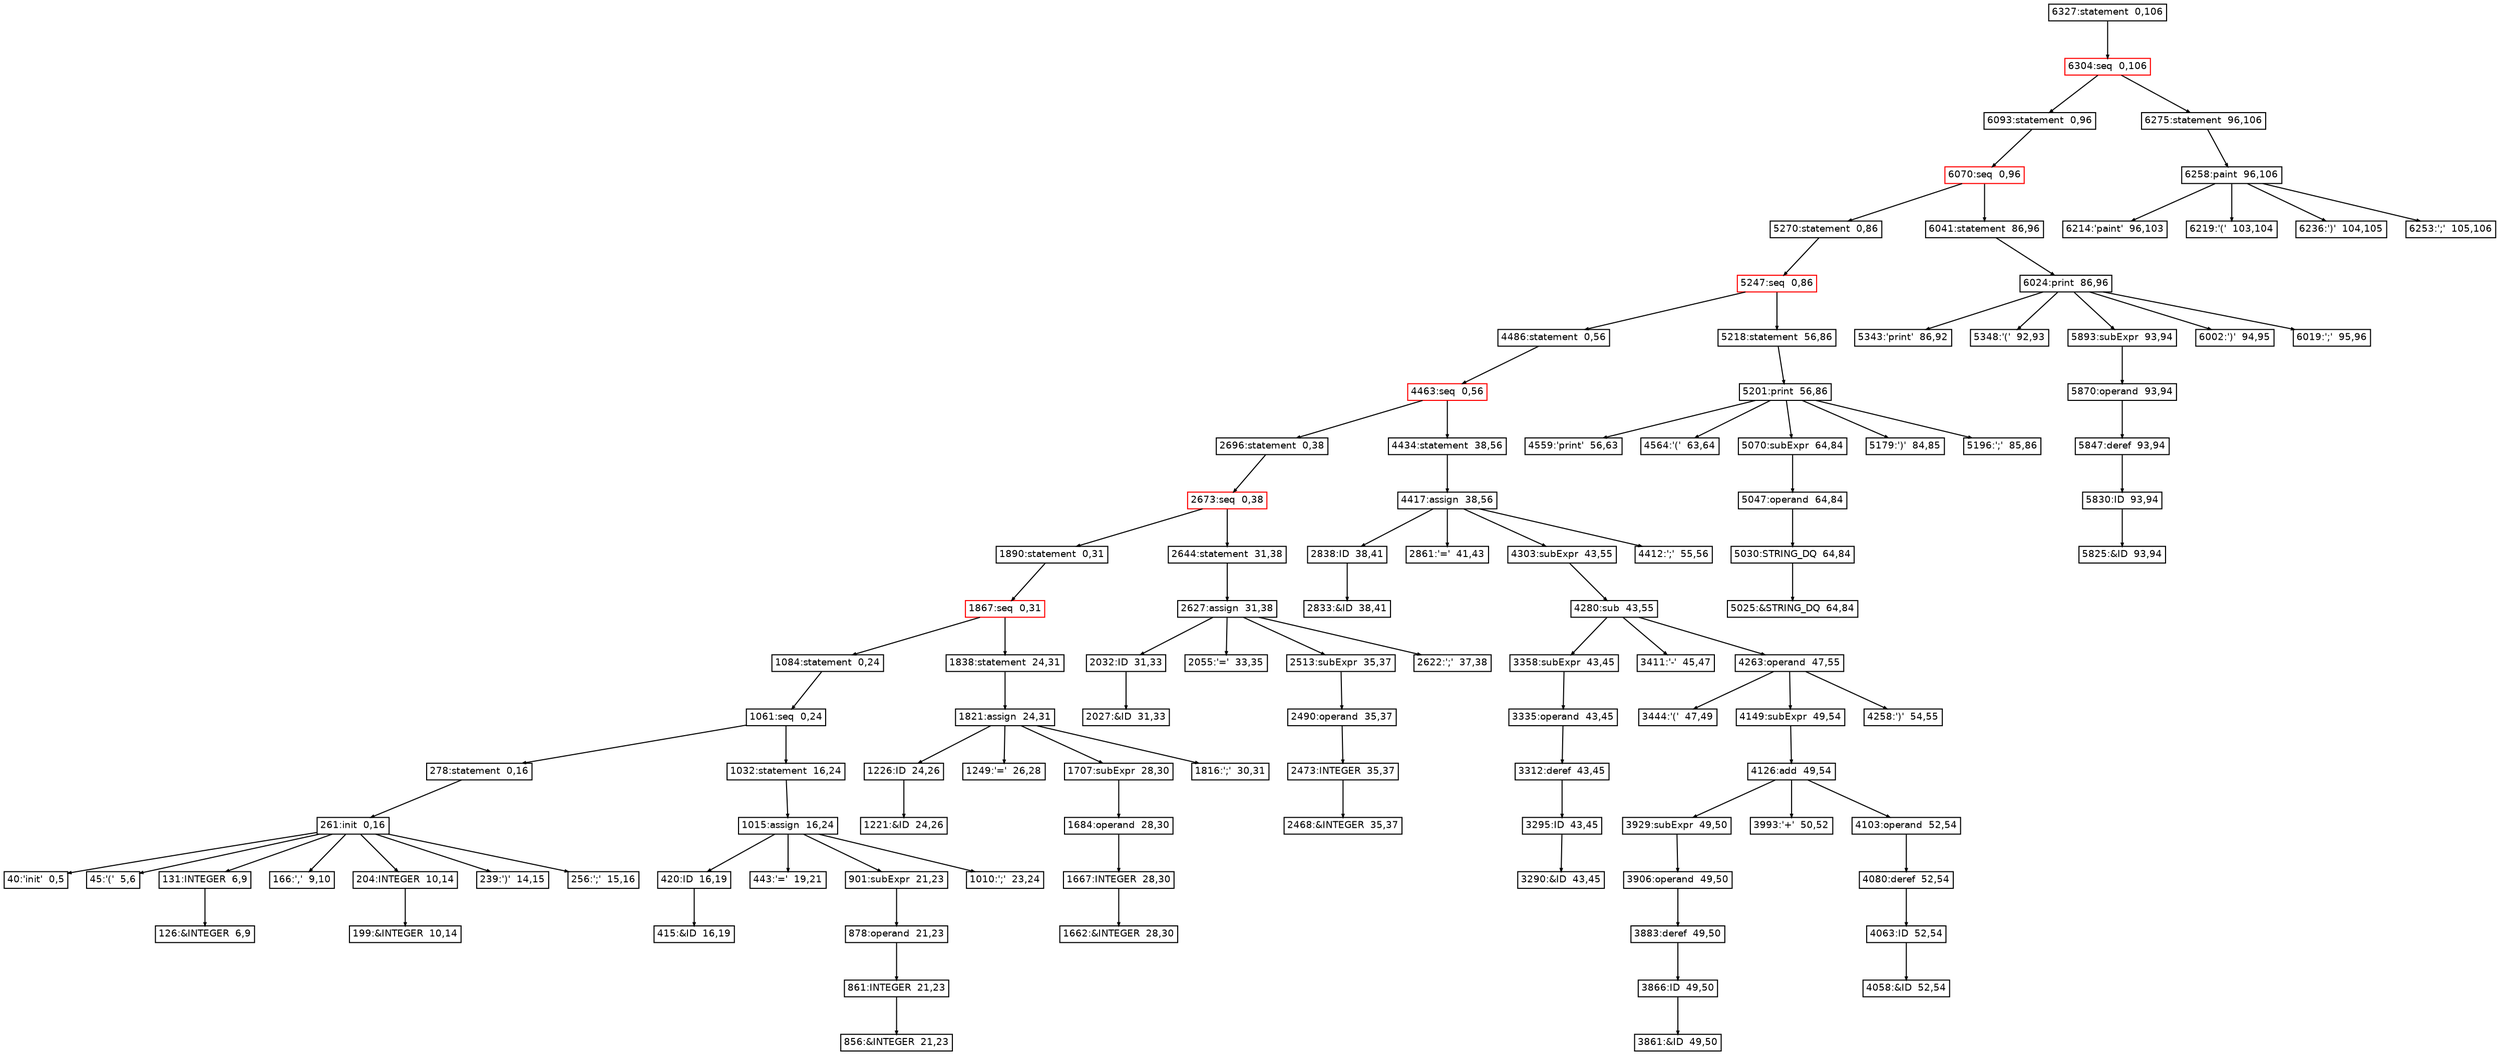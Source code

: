 digraph "Graph from GLL parser"{
graph[ordering=out]
node[fontname=Helvetica fontsize=9 shape=box height=0 width=0 margin=0.04]
edge[arrowsize=0.3]
"6327:statement  0,106"[]
"6327:statement  0,106"->"6304:seq  0,106" []
"6304:seq  0,106"[ color=red]
"6304:seq  0,106"->"6093:statement  0,96" []
"6093:statement  0,96"[]
"6093:statement  0,96"->"6070:seq  0,96" []
"6070:seq  0,96"[ color=red]
"6070:seq  0,96"->"5270:statement  0,86" []
"5270:statement  0,86"[]
"5270:statement  0,86"->"5247:seq  0,86" []
"5247:seq  0,86"[ color=red]
"5247:seq  0,86"->"4486:statement  0,56" []
"4486:statement  0,56"[]
"4486:statement  0,56"->"4463:seq  0,56" []
"4463:seq  0,56"[ color=red]
"4463:seq  0,56"->"2696:statement  0,38" []
"2696:statement  0,38"[]
"2696:statement  0,38"->"2673:seq  0,38" []
"2673:seq  0,38"[ color=red]
"2673:seq  0,38"->"1890:statement  0,31" []
"1890:statement  0,31"[]
"1890:statement  0,31"->"1867:seq  0,31" []
"1867:seq  0,31"[ color=red]
"1867:seq  0,31"->"1084:statement  0,24" []
"1084:statement  0,24"[]
"1084:statement  0,24"->"1061:seq  0,24" []
"1061:seq  0,24"[]
"1061:seq  0,24"->"278:statement  0,16" []
"278:statement  0,16"[]
"278:statement  0,16"->"261:init  0,16" []
"261:init  0,16"[]
"261:init  0,16"->"40:'init'  0,5" []
"40:'init'  0,5"[]
"261:init  0,16"->"45:'('  5,6" []
"45:'('  5,6"[]
"261:init  0,16"->"131:INTEGER  6,9" []
"131:INTEGER  6,9"[]
"131:INTEGER  6,9"->"126:&INTEGER  6,9" []
"126:&INTEGER  6,9"[]
"261:init  0,16"->"166:','  9,10" []
"166:','  9,10"[]
"261:init  0,16"->"204:INTEGER  10,14" []
"204:INTEGER  10,14"[]
"204:INTEGER  10,14"->"199:&INTEGER  10,14" []
"199:&INTEGER  10,14"[]
"261:init  0,16"->"239:')'  14,15" []
"239:')'  14,15"[]
"261:init  0,16"->"256:';'  15,16" []
"256:';'  15,16"[]
"1061:seq  0,24"->"1032:statement  16,24" []
"1032:statement  16,24"[]
"1032:statement  16,24"->"1015:assign  16,24" []
"1015:assign  16,24"[]
"1015:assign  16,24"->"420:ID  16,19" []
"420:ID  16,19"[]
"420:ID  16,19"->"415:&ID  16,19" []
"415:&ID  16,19"[]
"1015:assign  16,24"->"443:'='  19,21" []
"443:'='  19,21"[]
"1015:assign  16,24"->"901:subExpr  21,23" []
"901:subExpr  21,23"[]
"901:subExpr  21,23"->"878:operand  21,23" []
"878:operand  21,23"[]
"878:operand  21,23"->"861:INTEGER  21,23" []
"861:INTEGER  21,23"[]
"861:INTEGER  21,23"->"856:&INTEGER  21,23" []
"856:&INTEGER  21,23"[]
"1015:assign  16,24"->"1010:';'  23,24" []
"1010:';'  23,24"[]
"1867:seq  0,31"->"1838:statement  24,31" []
"1838:statement  24,31"[]
"1838:statement  24,31"->"1821:assign  24,31" []
"1821:assign  24,31"[]
"1821:assign  24,31"->"1226:ID  24,26" []
"1226:ID  24,26"[]
"1226:ID  24,26"->"1221:&ID  24,26" []
"1221:&ID  24,26"[]
"1821:assign  24,31"->"1249:'='  26,28" []
"1249:'='  26,28"[]
"1821:assign  24,31"->"1707:subExpr  28,30" []
"1707:subExpr  28,30"[]
"1707:subExpr  28,30"->"1684:operand  28,30" []
"1684:operand  28,30"[]
"1684:operand  28,30"->"1667:INTEGER  28,30" []
"1667:INTEGER  28,30"[]
"1667:INTEGER  28,30"->"1662:&INTEGER  28,30" []
"1662:&INTEGER  28,30"[]
"1821:assign  24,31"->"1816:';'  30,31" []
"1816:';'  30,31"[]
"2673:seq  0,38"->"2644:statement  31,38" []
"2644:statement  31,38"[]
"2644:statement  31,38"->"2627:assign  31,38" []
"2627:assign  31,38"[]
"2627:assign  31,38"->"2032:ID  31,33" []
"2032:ID  31,33"[]
"2032:ID  31,33"->"2027:&ID  31,33" []
"2027:&ID  31,33"[]
"2627:assign  31,38"->"2055:'='  33,35" []
"2055:'='  33,35"[]
"2627:assign  31,38"->"2513:subExpr  35,37" []
"2513:subExpr  35,37"[]
"2513:subExpr  35,37"->"2490:operand  35,37" []
"2490:operand  35,37"[]
"2490:operand  35,37"->"2473:INTEGER  35,37" []
"2473:INTEGER  35,37"[]
"2473:INTEGER  35,37"->"2468:&INTEGER  35,37" []
"2468:&INTEGER  35,37"[]
"2627:assign  31,38"->"2622:';'  37,38" []
"2622:';'  37,38"[]
"4463:seq  0,56"->"4434:statement  38,56" []
"4434:statement  38,56"[]
"4434:statement  38,56"->"4417:assign  38,56" []
"4417:assign  38,56"[]
"4417:assign  38,56"->"2838:ID  38,41" []
"2838:ID  38,41"[]
"2838:ID  38,41"->"2833:&ID  38,41" []
"2833:&ID  38,41"[]
"4417:assign  38,56"->"2861:'='  41,43" []
"2861:'='  41,43"[]
"4417:assign  38,56"->"4303:subExpr  43,55" []
"4303:subExpr  43,55"[]
"4303:subExpr  43,55"->"4280:sub  43,55" []
"4280:sub  43,55"[]
"4280:sub  43,55"->"3358:subExpr  43,45" []
"3358:subExpr  43,45"[]
"3358:subExpr  43,45"->"3335:operand  43,45" []
"3335:operand  43,45"[]
"3335:operand  43,45"->"3312:deref  43,45" []
"3312:deref  43,45"[]
"3312:deref  43,45"->"3295:ID  43,45" []
"3295:ID  43,45"[]
"3295:ID  43,45"->"3290:&ID  43,45" []
"3290:&ID  43,45"[]
"4280:sub  43,55"->"3411:'-'  45,47" []
"3411:'-'  45,47"[]
"4280:sub  43,55"->"4263:operand  47,55" []
"4263:operand  47,55"[]
"4263:operand  47,55"->"3444:'('  47,49" []
"3444:'('  47,49"[]
"4263:operand  47,55"->"4149:subExpr  49,54" []
"4149:subExpr  49,54"[]
"4149:subExpr  49,54"->"4126:add  49,54" []
"4126:add  49,54"[]
"4126:add  49,54"->"3929:subExpr  49,50" []
"3929:subExpr  49,50"[]
"3929:subExpr  49,50"->"3906:operand  49,50" []
"3906:operand  49,50"[]
"3906:operand  49,50"->"3883:deref  49,50" []
"3883:deref  49,50"[]
"3883:deref  49,50"->"3866:ID  49,50" []
"3866:ID  49,50"[]
"3866:ID  49,50"->"3861:&ID  49,50" []
"3861:&ID  49,50"[]
"4126:add  49,54"->"3993:'+'  50,52" []
"3993:'+'  50,52"[]
"4126:add  49,54"->"4103:operand  52,54" []
"4103:operand  52,54"[]
"4103:operand  52,54"->"4080:deref  52,54" []
"4080:deref  52,54"[]
"4080:deref  52,54"->"4063:ID  52,54" []
"4063:ID  52,54"[]
"4063:ID  52,54"->"4058:&ID  52,54" []
"4058:&ID  52,54"[]
"4263:operand  47,55"->"4258:')'  54,55" []
"4258:')'  54,55"[]
"4417:assign  38,56"->"4412:';'  55,56" []
"4412:';'  55,56"[]
"5247:seq  0,86"->"5218:statement  56,86" []
"5218:statement  56,86"[]
"5218:statement  56,86"->"5201:print  56,86" []
"5201:print  56,86"[]
"5201:print  56,86"->"4559:'print'  56,63" []
"4559:'print'  56,63"[]
"5201:print  56,86"->"4564:'('  63,64" []
"4564:'('  63,64"[]
"5201:print  56,86"->"5070:subExpr  64,84" []
"5070:subExpr  64,84"[]
"5070:subExpr  64,84"->"5047:operand  64,84" []
"5047:operand  64,84"[]
"5047:operand  64,84"->"5030:STRING_DQ  64,84" []
"5030:STRING_DQ  64,84"[]
"5030:STRING_DQ  64,84"->"5025:&STRING_DQ  64,84" []
"5025:&STRING_DQ  64,84"[]
"5201:print  56,86"->"5179:')'  84,85" []
"5179:')'  84,85"[]
"5201:print  56,86"->"5196:';'  85,86" []
"5196:';'  85,86"[]
"6070:seq  0,96"->"6041:statement  86,96" []
"6041:statement  86,96"[]
"6041:statement  86,96"->"6024:print  86,96" []
"6024:print  86,96"[]
"6024:print  86,96"->"5343:'print'  86,92" []
"5343:'print'  86,92"[]
"6024:print  86,96"->"5348:'('  92,93" []
"5348:'('  92,93"[]
"6024:print  86,96"->"5893:subExpr  93,94" []
"5893:subExpr  93,94"[]
"5893:subExpr  93,94"->"5870:operand  93,94" []
"5870:operand  93,94"[]
"5870:operand  93,94"->"5847:deref  93,94" []
"5847:deref  93,94"[]
"5847:deref  93,94"->"5830:ID  93,94" []
"5830:ID  93,94"[]
"5830:ID  93,94"->"5825:&ID  93,94" []
"5825:&ID  93,94"[]
"6024:print  86,96"->"6002:')'  94,95" []
"6002:')'  94,95"[]
"6024:print  86,96"->"6019:';'  95,96" []
"6019:';'  95,96"[]
"6304:seq  0,106"->"6275:statement  96,106" []
"6275:statement  96,106"[]
"6275:statement  96,106"->"6258:paint  96,106" []
"6258:paint  96,106"[]
"6258:paint  96,106"->"6214:'paint'  96,103" []
"6214:'paint'  96,103"[]
"6258:paint  96,106"->"6219:'('  103,104" []
"6219:'('  103,104"[]
"6258:paint  96,106"->"6236:')'  104,105" []
"6236:')'  104,105"[]
"6258:paint  96,106"->"6253:';'  105,106" []
"6253:';'  105,106"[]
}
